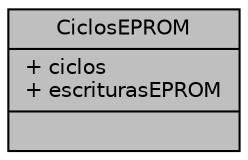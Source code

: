 digraph "CiclosEPROM"
{
 // INTERACTIVE_SVG=YES
 // LATEX_PDF_SIZE
  edge [fontname="Helvetica",fontsize="10",labelfontname="Helvetica",labelfontsize="10"];
  node [fontname="Helvetica",fontsize="10",shape=record];
  Node1 [label="{CiclosEPROM\n|+ ciclos\l+ escriturasEPROM\l|}",height=0.2,width=0.4,color="black", fillcolor="grey75", style="filled", fontcolor="black",tooltip="esta estructura conserva los ciclos que lleva funcionando el respirador y la cantidad de escrituras e..."];
}
